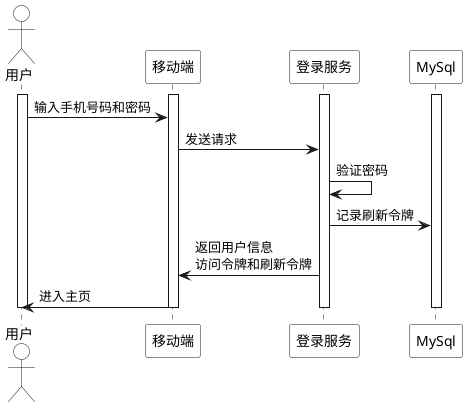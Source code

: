 @startuml
actor "用户" as User #white
participant "移动端" as Client #white
participant "登录服务" as Auth #white
participant "MySql" as DB #white
activate User
activate Client
activate Auth
activate DB
User -> Client: 输入手机号码和密码
Client -> Auth: 发送请求
Auth -> Auth: 验证密码
Auth -> DB: 记录刷新令牌
Auth -> Client: 返回用户信息\n访问令牌和刷新令牌
Client -> User: 进入主页
deactivate User
deactivate Client
deactivate Auth
deactivate DB

@enduml
